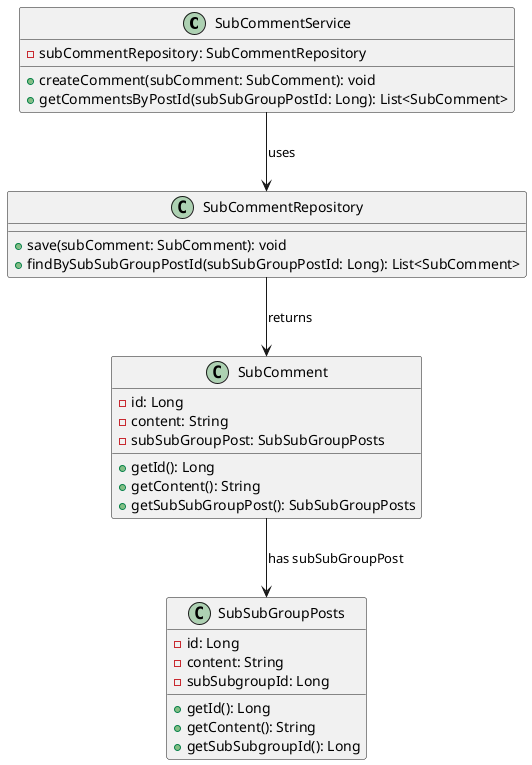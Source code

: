 @startuml  
class SubCommentService {  
  - subCommentRepository: SubCommentRepository  
  + createComment(subComment: SubComment): void  
  + getCommentsByPostId(subSubGroupPostId: Long): List<SubComment>  
}  
  
class SubCommentRepository {  
  + save(subComment: SubComment): void  
  + findBySubSubGroupPostId(subSubGroupPostId: Long): List<SubComment>  
}  
  
class SubComment {  
  - id: Long  
  - content: String  
  - subSubGroupPost: SubSubGroupPosts  
  + getId(): Long  
  + getContent(): String  
  + getSubSubGroupPost(): SubSubGroupPosts  
}  
  
class SubSubGroupPosts {  
  - id: Long  
  - content: String  
  - subSubgroupId: Long  
  + getId(): Long  
  + getContent(): String  
  + getSubSubgroupId(): Long  
}  
  
SubCommentService --> SubCommentRepository : uses  
SubCommentRepository --> SubComment : returns  
SubComment --> SubSubGroupPosts : has subSubGroupPost  
@enduml